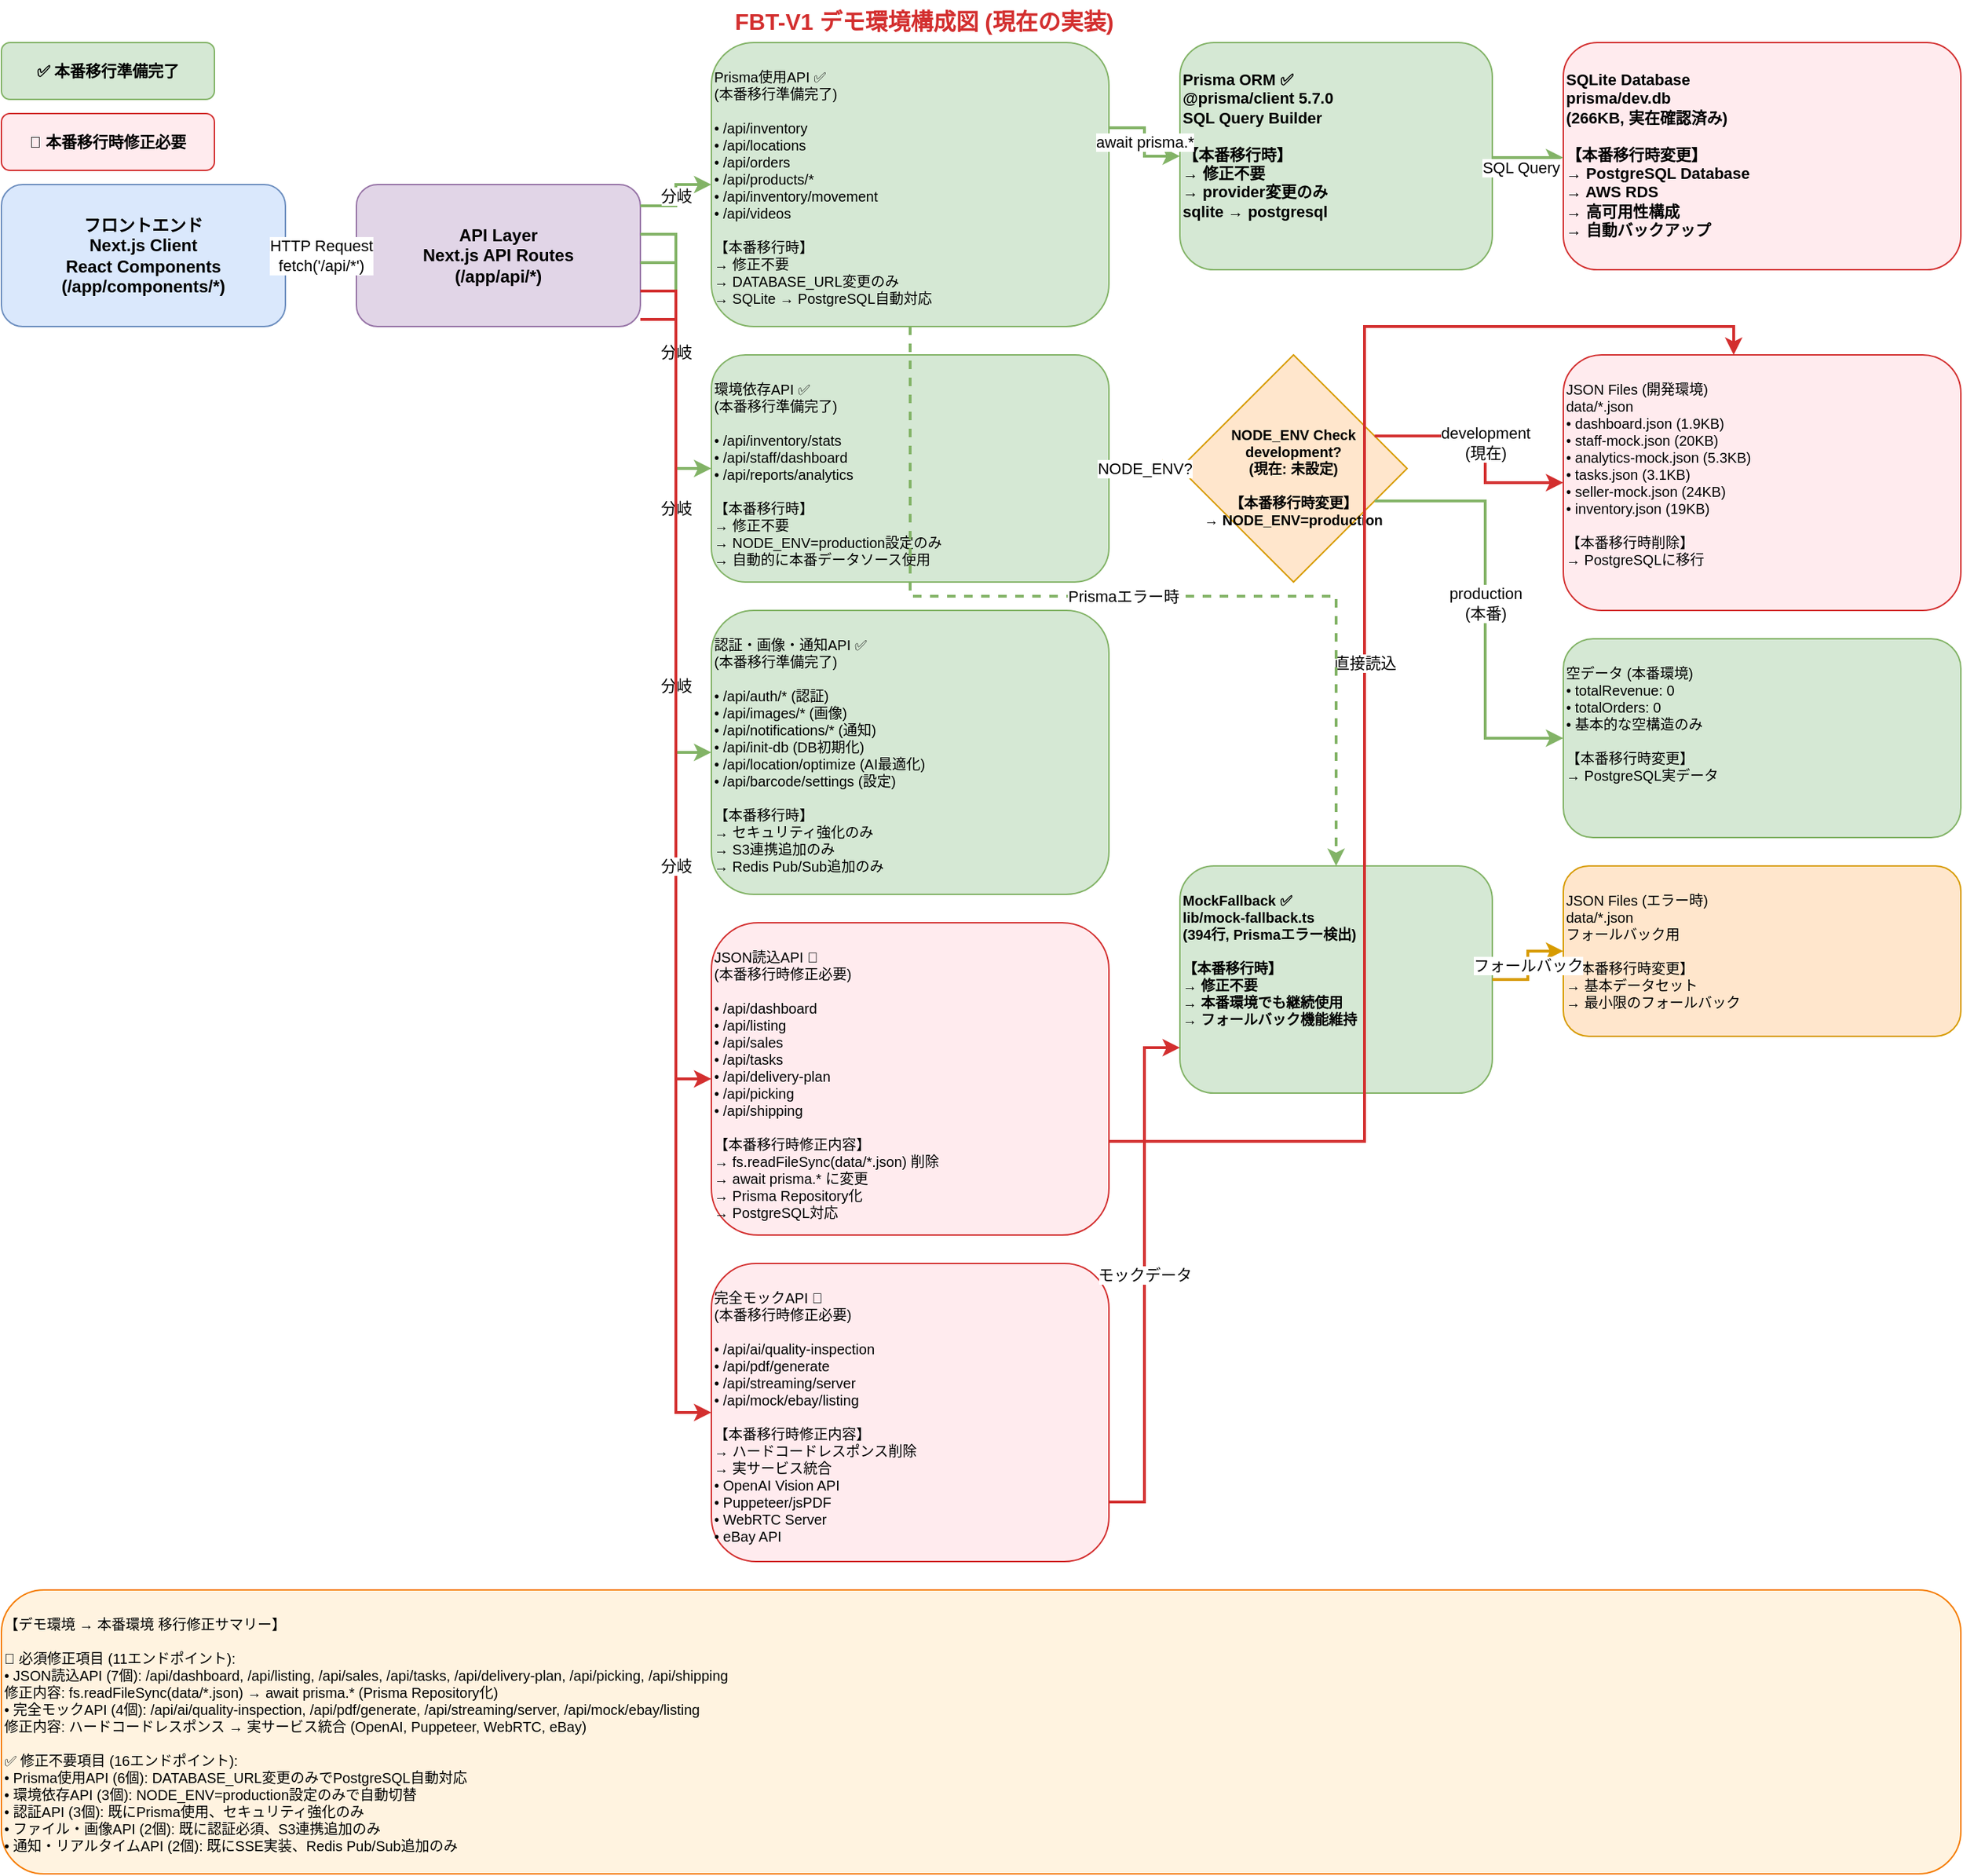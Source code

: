 <mxfile>
    <diagram name="デモ環境構成図" id="demo-architecture">
        <mxGraphModel dx="1166" dy="876" grid="1" gridSize="10" guides="1" tooltips="1" connect="1" arrows="1" fold="1" page="1" pageScale="1" pageWidth="1600" pageHeight="1200" math="0" shadow="0">
            <root>
                <mxCell id="0"/>
                <mxCell id="1" parent="0"/>
                <mxCell id="frontend" value="フロントエンド&#10;Next.js Client&#10;React Components&#10;(/app/components/*)" style="rounded=1;whiteSpace=wrap;html=1;fillColor=#dae8fc;strokeColor=#6c8ebf;fontSize=12;fontStyle=1;" parent="1" vertex="1">
                    <mxGeometry x="50" y="150" width="200" height="100" as="geometry"/>
                </mxCell>
                <mxCell id="api-layer" value="API Layer&#10;Next.js API Routes&#10;(/app/api/*)" style="rounded=1;whiteSpace=wrap;html=1;fillColor=#e1d5e7;strokeColor=#9673a6;fontSize=12;fontStyle=1;" parent="1" vertex="1">
                    <mxGeometry x="300" y="150" width="200" height="100" as="geometry"/>
                </mxCell>
                <mxCell id="prisma-apis" value="&lt;br&gt;Prisma使用API ✅&lt;br&gt;(本番移行準備完了)&lt;br&gt;&lt;br&gt;• /api/inventory&lt;br&gt;• /api/locations&lt;br&gt;• /api/orders&lt;br&gt;• /api/products/*&lt;br&gt;• /api/inventory/movement&lt;br&gt;• /api/videos&lt;br&gt;&lt;br&gt;【本番移行時】&lt;br&gt;→ 修正不要&lt;br&gt;→ DATABASE_URL変更のみ&lt;br&gt;→ SQLite → PostgreSQL自動対応" style="rounded=1;whiteSpace=wrap;html=1;fillColor=#d5e8d4;strokeColor=#82b366;fontSize=10;align=left;verticalAlign=top;" parent="1" vertex="1">
                    <mxGeometry x="550" y="50" width="280" height="200" as="geometry"/>
                </mxCell>
                <mxCell id="env-apis" value="&lt;br&gt;環境依存API ✅&lt;br&gt;(本番移行準備完了)&lt;br&gt;&lt;br&gt;• /api/inventory/stats&lt;br&gt;• /api/staff/dashboard&lt;br&gt;• /api/reports/analytics&lt;br&gt;&lt;br&gt;【本番移行時】&lt;br&gt;→ 修正不要&lt;br&gt;→ NODE_ENV=production設定のみ&lt;br&gt;→ 自動的に本番データソース使用" style="rounded=1;whiteSpace=wrap;html=1;fillColor=#d5e8d4;strokeColor=#82b366;fontSize=10;align=left;verticalAlign=top;" parent="1" vertex="1">
                    <mxGeometry x="550" y="270" width="280" height="160" as="geometry"/>
                </mxCell>
                <mxCell id="auth-apis" value="&lt;br&gt;認証・画像・通知API ✅&lt;br&gt;(本番移行準備完了)&lt;br&gt;&lt;br&gt;• /api/auth/* (認証)&lt;br&gt;• /api/images/* (画像)&lt;br&gt;• /api/notifications/* (通知)&lt;br&gt;• /api/init-db (DB初期化)&lt;br&gt;• /api/location/optimize (AI最適化)&lt;br&gt;• /api/barcode/settings (設定)&lt;br&gt;&lt;br&gt;【本番移行時】&lt;br&gt;→ セキュリティ強化のみ&lt;br&gt;→ S3連携追加のみ&lt;br&gt;→ Redis Pub/Sub追加のみ" style="rounded=1;whiteSpace=wrap;html=1;fillColor=#d5e8d4;strokeColor=#82b366;fontSize=10;align=left;verticalAlign=top;" parent="1" vertex="1">
                    <mxGeometry x="550" y="450" width="280" height="200" as="geometry"/>
                </mxCell>
                <mxCell id="json-apis" value="&lt;br&gt;JSON読込API 🔧&lt;br&gt;(本番移行時修正必要)&lt;br&gt;&lt;br&gt;• /api/dashboard&lt;br&gt;• /api/listing&lt;br&gt;• /api/sales&lt;br&gt;• /api/tasks&lt;br&gt;• /api/delivery-plan&lt;br&gt;• /api/picking&lt;br&gt;• /api/shipping&lt;br&gt;&lt;br&gt;【本番移行時修正内容】&lt;br&gt;→ fs.readFileSync(data/*.json) 削除&lt;br&gt;→ await prisma.* に変更&lt;br&gt;→ Prisma Repository化&lt;br&gt;→ PostgreSQL対応" style="rounded=1;whiteSpace=wrap;html=1;fillColor=#ffebee;strokeColor=#d32f2f;fontSize=10;align=left;verticalAlign=top;" parent="1" vertex="1">
                    <mxGeometry x="550" y="670" width="280" height="220" as="geometry"/>
                </mxCell>
                <mxCell id="mock-apis" value="&lt;br&gt;完全モックAPI 🔧&lt;br&gt;(本番移行時修正必要)&lt;br&gt;&lt;br&gt;• /api/ai/quality-inspection&lt;br&gt;• /api/pdf/generate&lt;br&gt;• /api/streaming/server&lt;br&gt;• /api/mock/ebay/listing&lt;br&gt;&lt;br&gt;【本番移行時修正内容】&lt;br&gt;→ ハードコードレスポンス削除&lt;br&gt;→ 実サービス統合&lt;br&gt;  • OpenAI Vision API&lt;br&gt;  • Puppeteer/jsPDF&lt;br&gt;  • WebRTC Server&lt;br&gt;  • eBay API" style="rounded=1;whiteSpace=wrap;html=1;fillColor=#ffebee;strokeColor=#d32f2f;fontSize=10;align=left;verticalAlign=top;" parent="1" vertex="1">
                    <mxGeometry x="550" y="910" width="280" height="210" as="geometry"/>
                </mxCell>
                <mxCell id="prisma" value="&lt;br&gt;Prisma ORM ✅&lt;br&gt;@prisma/client 5.7.0&lt;br&gt;SQL Query Builder&lt;br&gt;&lt;br&gt;【本番移行時】&lt;br&gt;→ 修正不要&lt;br&gt;→ provider変更のみ&lt;br&gt;  sqlite → postgresql" style="rounded=1;whiteSpace=wrap;html=1;fillColor=#d5e8d4;strokeColor=#82b366;fontSize=11;fontStyle=1;align=left;verticalAlign=top;" parent="1" vertex="1">
                    <mxGeometry x="880" y="50" width="220" height="160" as="geometry"/>
                </mxCell>
                <mxCell id="database" value="&lt;br&gt;SQLite Database&lt;br&gt;prisma/dev.db&lt;br&gt;(266KB, 実在確認済み)&lt;br&gt;&lt;br&gt;【本番移行時変更】&lt;br&gt;→ PostgreSQL Database&lt;br&gt;→ AWS RDS&lt;br&gt;→ 高可用性構成&lt;br&gt;→ 自動バックアップ" style="rounded=1;whiteSpace=wrap;html=1;fillColor=#ffebee;strokeColor=#d32f2f;fontSize=11;fontStyle=1;align=left;verticalAlign=top;" parent="1" vertex="1">
                    <mxGeometry x="1150" y="50" width="280" height="160" as="geometry"/>
                </mxCell>
                <mxCell id="env-check" value="&lt;br&gt;NODE_ENV Check&lt;br&gt;development?&lt;br&gt;(現在: 未設定)&lt;br&gt;&lt;br&gt;【本番移行時変更】&lt;br&gt;→ NODE_ENV=production" style="rhombus;whiteSpace=wrap;html=1;fillColor=#ffe6cc;strokeColor=#d79b00;fontSize=10;fontStyle=1;align=center;" parent="1" vertex="1">
                    <mxGeometry x="880" y="270" width="160" height="160" as="geometry"/>
                </mxCell>
                <mxCell id="json-files" value="&lt;br&gt;JSON Files (開発環境)&lt;br&gt;data/*.json&lt;br&gt;• dashboard.json (1.9KB)&lt;br&gt;• staff-mock.json (20KB)&lt;br&gt;• analytics-mock.json (5.3KB)&lt;br&gt;• tasks.json (3.1KB)&lt;br&gt;• seller-mock.json (24KB)&lt;br&gt;• inventory.json (19KB)&lt;br&gt;&lt;br&gt;【本番移行時削除】&lt;br&gt;→ PostgreSQLに移行" style="rounded=1;whiteSpace=wrap;html=1;fillColor=#ffebee;strokeColor=#d32f2f;fontSize=10;align=left;verticalAlign=top;" parent="1" vertex="1">
                    <mxGeometry x="1150" y="270" width="280" height="180" as="geometry"/>
                </mxCell>
                <mxCell id="empty-data" value="&lt;br&gt;空データ (本番環境)&lt;br&gt;• totalRevenue: 0&lt;br&gt;• totalOrders: 0&lt;br&gt;• 基本的な空構造のみ&lt;br&gt;&lt;br&gt;【本番移行時変更】&lt;br&gt;→ PostgreSQL実データ" style="rounded=1;whiteSpace=wrap;html=1;fillColor=#d5e8d4;strokeColor=#82b366;fontSize=10;align=left;verticalAlign=top;" parent="1" vertex="1">
                    <mxGeometry x="1150" y="470" width="280" height="140" as="geometry"/>
                </mxCell>
                <mxCell id="mock-fallback" value="&lt;br&gt;MockFallback ✅&lt;br&gt;lib/mock-fallback.ts&lt;br&gt;(394行, Prismaエラー検出)&lt;br&gt;&lt;br&gt;【本番移行時】&lt;br&gt;→ 修正不要&lt;br&gt;→ 本番環境でも継続使用&lt;br&gt;→ フォールバック機能維持" style="rounded=1;whiteSpace=wrap;html=1;fillColor=#d5e8d4;strokeColor=#82b366;fontSize=10;fontStyle=1;align=left;verticalAlign=top;" parent="1" vertex="1">
                    <mxGeometry x="880" y="630" width="220" height="160" as="geometry"/>
                </mxCell>
                <mxCell id="json-fallback" value="&lt;br&gt;JSON Files (エラー時)&lt;br&gt;data/*.json&lt;br&gt;フォールバック用&lt;br&gt;&lt;br&gt;【本番移行時変更】&lt;br&gt;→ 基本データセット&lt;br&gt;→ 最小限のフォールバック" style="rounded=1;whiteSpace=wrap;html=1;fillColor=#ffe6cc;strokeColor=#d79b00;fontSize=10;align=left;verticalAlign=top;" parent="1" vertex="1">
                    <mxGeometry x="1150" y="630" width="280" height="120" as="geometry"/>
                </mxCell>
                <mxCell id="arrow1" value="HTTP Request&#10;fetch('/api/*')" style="edgeStyle=orthogonalEdgeStyle;rounded=0;orthogonalLoop=1;jettySize=auto;html=1;exitX=1;exitY=0.5;exitDx=0;exitDy=0;entryX=0;entryY=0.5;entryDx=0;entryDy=0;strokeWidth=2;strokeColor=#6c8ebf;" parent="1" source="frontend" target="api-layer" edge="1">
                    <mxGeometry relative="1" as="geometry"/>
                </mxCell>
                <mxCell id="arrow2" value="分岐" style="edgeStyle=orthogonalEdgeStyle;rounded=0;orthogonalLoop=1;jettySize=auto;html=1;exitX=1;exitY=0.15;exitDx=0;exitDy=0;entryX=0;entryY=0.5;entryDx=0;entryDy=0;strokeWidth=2;strokeColor=#82b366;" parent="1" source="api-layer" target="prisma-apis" edge="1">
                    <mxGeometry relative="1" as="geometry"/>
                </mxCell>
                <mxCell id="arrow3" value="分岐" style="edgeStyle=orthogonalEdgeStyle;rounded=0;orthogonalLoop=1;jettySize=auto;html=1;exitX=1;exitY=0.35;exitDx=0;exitDy=0;entryX=0;entryY=0.5;entryDx=0;entryDy=0;strokeWidth=2;strokeColor=#82b366;" parent="1" source="api-layer" target="env-apis" edge="1">
                    <mxGeometry relative="1" as="geometry"/>
                </mxCell>
                <mxCell id="arrow3b" value="分岐" style="edgeStyle=orthogonalEdgeStyle;rounded=0;orthogonalLoop=1;jettySize=auto;html=1;exitX=1;exitY=0.55;exitDx=0;exitDy=0;entryX=0;entryY=0.5;entryDx=0;entryDy=0;strokeWidth=2;strokeColor=#82b366;" parent="1" source="api-layer" target="auth-apis" edge="1">
                    <mxGeometry relative="1" as="geometry"/>
                </mxCell>
                <mxCell id="arrow4" value="分岐" style="edgeStyle=orthogonalEdgeStyle;rounded=0;orthogonalLoop=1;jettySize=auto;html=1;exitX=1;exitY=0.75;exitDx=0;exitDy=0;entryX=0;entryY=0.5;entryDx=0;entryDy=0;strokeWidth=2;strokeColor=#d32f2f;" parent="1" source="api-layer" target="json-apis" edge="1">
                    <mxGeometry relative="1" as="geometry"/>
                </mxCell>
                <mxCell id="arrow5" value="分岐" style="edgeStyle=orthogonalEdgeStyle;rounded=0;orthogonalLoop=1;jettySize=auto;html=1;exitX=1;exitY=0.95;exitDx=0;exitDy=0;entryX=0;entryY=0.5;entryDx=0;entryDy=0;strokeWidth=2;strokeColor=#d32f2f;" parent="1" source="api-layer" target="mock-apis" edge="1">
                    <mxGeometry relative="1" as="geometry"/>
                </mxCell>
                <mxCell id="arrow6" value="await prisma.*" style="edgeStyle=orthogonalEdgeStyle;rounded=0;orthogonalLoop=1;jettySize=auto;html=1;exitX=1;exitY=0.3;exitDx=0;exitDy=0;entryX=0;entryY=0.5;entryDx=0;entryDy=0;strokeWidth=2;strokeColor=#82b366;" parent="1" source="prisma-apis" target="prisma" edge="1">
                    <mxGeometry relative="1" as="geometry"/>
                </mxCell>
                <mxCell id="arrow7" value="SQL Query" style="edgeStyle=orthogonalEdgeStyle;rounded=0;orthogonalLoop=1;jettySize=auto;html=1;exitX=1;exitY=0.5;exitDx=0;exitDy=0;entryX=0;entryY=0.5;entryDx=0;entryDy=0;strokeWidth=2;strokeColor=#82b366;" parent="1" edge="1">
                    <mxGeometry x="-0.2" y="-7" relative="1" as="geometry">
                        <mxPoint x="1100" y="131" as="sourcePoint"/>
                        <mxPoint x="1150" y="131" as="targetPoint"/>
                        <mxPoint as="offset"/>
                    </mxGeometry>
                </mxCell>
                <mxCell id="arrow8" value="NODE_ENV?" style="edgeStyle=orthogonalEdgeStyle;rounded=0;orthogonalLoop=1;jettySize=auto;html=1;exitX=1;exitY=0.5;exitDx=0;exitDy=0;entryX=0;entryY=0.5;entryDx=0;entryDy=0;strokeWidth=2;strokeColor=#d79b00;" parent="1" source="env-apis" target="env-check" edge="1">
                    <mxGeometry relative="1" as="geometry"/>
                </mxCell>
                <mxCell id="arrow9" value="development&#10;(現在)" style="edgeStyle=orthogonalEdgeStyle;rounded=0;orthogonalLoop=1;jettySize=auto;html=1;exitX=1;exitY=0.3;exitDx=0;exitDy=0;entryX=0;entryY=0.5;entryDx=0;entryDy=0;strokeWidth=2;strokeColor=#d32f2f;" parent="1" source="env-check" target="json-files" edge="1">
                    <mxGeometry relative="1" as="geometry"/>
                </mxCell>
                <mxCell id="arrow10" value="production&#10;(本番)" style="edgeStyle=orthogonalEdgeStyle;rounded=0;orthogonalLoop=1;jettySize=auto;html=1;exitX=1;exitY=0.7;exitDx=0;exitDy=0;entryX=0;entryY=0.5;entryDx=0;entryDy=0;strokeWidth=2;strokeColor=#82b366;" parent="1" source="env-check" target="empty-data" edge="1">
                    <mxGeometry relative="1" as="geometry"/>
                </mxCell>
                <mxCell id="arrow11" value="直接読込" style="edgeStyle=orthogonalEdgeStyle;rounded=0;orthogonalLoop=1;jettySize=auto;html=1;exitX=1;exitY=0.7;exitDx=0;exitDy=0;strokeWidth=2;strokeColor=#d32f2f;" parent="1" source="json-apis" target="json-files" edge="1">
                    <mxGeometry relative="1" as="geometry">
                        <Array as="points">
                            <mxPoint x="1010" y="824"/>
                            <mxPoint x="1010" y="250"/>
                            <mxPoint x="1270" y="250"/>
                        </Array>
                    </mxGeometry>
                </mxCell>
                <mxCell id="arrow12" value="Prismaエラー時" style="edgeStyle=orthogonalEdgeStyle;rounded=0;orthogonalLoop=1;jettySize=auto;html=1;exitX=0.5;exitY=1;exitDx=0;exitDy=0;entryX=0.5;entryY=0;entryDx=0;entryDy=0;strokeWidth=2;strokeColor=#82b366;dashed=1;" parent="1" source="prisma-apis" target="mock-fallback" edge="1">
                    <mxGeometry relative="1" as="geometry"/>
                </mxCell>
                <mxCell id="arrow13" value="フォールバック" style="edgeStyle=orthogonalEdgeStyle;rounded=0;orthogonalLoop=1;jettySize=auto;html=1;exitX=1;exitY=0.5;exitDx=0;exitDy=0;entryX=0;entryY=0.5;entryDx=0;entryDy=0;strokeWidth=2;strokeColor=#d79b00;" parent="1" source="mock-fallback" target="json-fallback" edge="1">
                    <mxGeometry relative="1" as="geometry"/>
                </mxCell>
                <mxCell id="arrow14" value="モックデータ" style="edgeStyle=orthogonalEdgeStyle;rounded=0;orthogonalLoop=1;jettySize=auto;html=1;exitX=1;exitY=0.8;exitDx=0;exitDy=0;entryX=0;entryY=0.8;entryDx=0;entryDy=0;strokeWidth=2;strokeColor=#d32f2f;" parent="1" source="mock-apis" target="mock-fallback" edge="1">
                    <mxGeometry relative="1" as="geometry"/>
                </mxCell>
                <mxCell id="title" value="FBT-V1 デモ環境構成図 (現在の実装)" style="text;html=1;strokeColor=none;fillColor=none;align=center;verticalAlign=middle;whiteSpace=wrap;rounded=0;fontSize=16;fontStyle=1;fontColor=#d32f2f;" parent="1" vertex="1">
                    <mxGeometry x="400" y="20" width="600" height="30" as="geometry"/>
                </mxCell>
                <mxCell id="legend-ready" value="✅ 本番移行準備完了" style="rounded=1;whiteSpace=wrap;html=1;fillColor=#d5e8d4;strokeColor=#82b366;fontSize=11;fontStyle=1;" parent="1" vertex="1">
                    <mxGeometry x="50" y="50" width="150" height="40" as="geometry"/>
                </mxCell>
                <mxCell id="legend-modify" value="🔧 本番移行時修正必要" style="rounded=1;whiteSpace=wrap;html=1;fillColor=#ffebee;strokeColor=#d32f2f;fontSize=11;fontStyle=1;" parent="1" vertex="1">
                    <mxGeometry x="50" y="100" width="150" height="40" as="geometry"/>
                </mxCell>
                <mxCell id="migration-summary" value="&lt;br&gt;【デモ環境 → 本番環境 移行修正サマリー】&lt;br&gt;&lt;br&gt;🔧 必須修正項目 (11エンドポイント):&lt;br&gt;• JSON読込API (7個): /api/dashboard, /api/listing, /api/sales, /api/tasks, /api/delivery-plan, /api/picking, /api/shipping&lt;br&gt;  修正内容: fs.readFileSync(data/*.json) → await prisma.* (Prisma Repository化)&lt;br&gt;• 完全モックAPI (4個): /api/ai/quality-inspection, /api/pdf/generate, /api/streaming/server, /api/mock/ebay/listing&lt;br&gt;  修正内容: ハードコードレスポンス → 実サービス統合 (OpenAI, Puppeteer, WebRTC, eBay)&lt;br&gt;&lt;br&gt;✅ 修正不要項目 (16エンドポイント):&lt;br&gt;• Prisma使用API (6個): DATABASE_URL変更のみでPostgreSQL自動対応&lt;br&gt;• 環境依存API (3個): NODE_ENV=production設定のみで自動切替&lt;br&gt;• 認証API (3個): 既にPrisma使用、セキュリティ強化のみ&lt;br&gt;• ファイル・画像API (2個): 既に認証必須、S3連携追加のみ&lt;br&gt;• 通知・リアルタイムAPI (2個): 既にSSE実装、Redis Pub/Sub追加のみ" style="rounded=1;whiteSpace=wrap;html=1;fillColor=#fff3e0;strokeColor=#f57c00;fontSize=10;align=left;verticalAlign=top;" parent="1" vertex="1">
                    <mxGeometry x="50" y="1140" width="1380" height="200" as="geometry"/>
                </mxCell>
            </root>
        </mxGraphModel>
    </diagram>
    <diagram name="本番環境構成図" id="production-architecture">
        <mxGraphModel dx="1166" dy="876" grid="1" gridSize="10" guides="1" tooltips="1" connect="1" arrows="1" fold="1" page="1" pageScale="1" pageWidth="1600" pageHeight="1200" math="0" shadow="0">
            <root>
                <mxCell id="0"/>
                <mxCell id="1" parent="0"/>
                <mxCell id="cdn" value="CDN / Load Balancer&#10;Cloudflare / AWS CloudFront&#10;• SSL/TLS終端&#10;• 静的ファイル配信&#10;• DDoS保護" style="rounded=1;whiteSpace=wrap;html=1;fillColor=#d5e8d4;strokeColor=#82b366;fontSize=11;fontStyle=1;" parent="1" vertex="1">
                    <mxGeometry x="50" y="80" width="220" height="120" as="geometry"/>
                </mxCell>
                <mxCell id="nextjs-prod" value="Next.js Application&#10;Vercel / AWS ECS&#10;• SSR/SSG最適化&#10;• 自動スケーリング" style="rounded=1;whiteSpace=wrap;html=1;fillColor=#dae8fc;strokeColor=#6c8ebf;fontSize=11;fontStyle=1;" parent="1" vertex="1">
                    <mxGeometry x="50" y="220" width="220" height="120" as="geometry"/>
                </mxCell>
                <mxCell id="api-gateway" value="API Gateway&#10;AWS API Gateway&#10;• レート制限&#10;• 認証・認可&#10;• ログ・監視" style="rounded=1;whiteSpace=wrap;html=1;fillColor=#e1d5e7;strokeColor=#9673a6;fontSize=11;fontStyle=1;" parent="1" vertex="1">
                    <mxGeometry x="320" y="220" width="220" height="120" as="geometry"/>
                </mxCell>
                <mxCell id="unified-prisma" value="&lt;br&gt;&lt;br&gt;統合Prisma API ✅&lt;br&gt;(全機能Prisma化完了)&lt;br&gt;&lt;br&gt;• /api/inventory (CRUD)&lt;br&gt;• /api/dashboard (集計) 🔧→✅&lt;br&gt;• /api/analytics (分析) 🔧→✅&lt;br&gt;• /api/tasks (管理) 🔧→✅&lt;br&gt;• /api/sales (売上) 🔧→✅&lt;br&gt;• /api/shipping (出荷) 🔧→✅&lt;br&gt;• /api/picking (ピッキング) 🔧→✅&lt;br&gt;• /api/listing (出品) 🔧→✅&lt;br&gt;• /api/auth/* (認証) ✅&lt;br&gt;• /api/images/* (画像) ✅&lt;br&gt;&lt;br&gt;【デモ環境からの変更】&lt;br&gt;→ JSON読込API → Prisma化&lt;br&gt;→ 完全モックAPI → 実サービス統合" style="rounded=1;whiteSpace=wrap;html=1;fillColor=#fff2cc;strokeColor=#d6b656;fontSize=10;align=left;verticalAlign=top;" parent="1" vertex="1">
                    <mxGeometry x="590" y="80" width="320" height="250" as="geometry"/>
                </mxCell>
                <mxCell id="external-apis" value="&lt;br&gt;&lt;br&gt;外部サービス統合API ✅&lt;br&gt;(実サービス統合完了)&lt;br&gt;&lt;br&gt;• AI品質判定 (OpenAI Vision) 🔧→✅&lt;br&gt;• PDF生成 (Puppeteer/jsPDF) 🔧→✅&lt;br&gt;• eBay API統合 🔧→✅&lt;br&gt;• 動画ストリーミング (WebRTC) 🔧→✅&lt;br&gt;• 通知サービス (SendGrid) ✅&lt;br&gt;• 決済処理 (Stripe)&lt;br&gt;&lt;br&gt;【デモ環境からの変更】&lt;br&gt;→ /api/ai/quality-inspection → OpenAI統合&lt;br&gt;→ /api/pdf/generate → Puppeteer統合&lt;br&gt;→ /api/mock/ebay/listing → eBay API統合&lt;br&gt;→ /api/streaming/server → WebRTC統合" style="rounded=1;whiteSpace=wrap;html=1;fillColor=#f8cecc;strokeColor=#b85450;fontSize=10;align=left;verticalAlign=top;" parent="1" vertex="1">
                    <mxGeometry x="590" y="450" width="320" height="230" as="geometry"/>
                </mxCell>
                <mxCell id="prisma-pool" value="Prisma Client&#10;Connection Pool&#10;• 接続プール管理&#10;• クエリ最適化" style="rounded=1;whiteSpace=wrap;html=1;fillColor=#fff2cc;strokeColor=#d6b656;fontSize=11;fontStyle=1;" parent="1" vertex="1">
                    <mxGeometry x="960" y="80" width="200" height="120" as="geometry"/>
                </mxCell>
                <mxCell id="postgresql" value="&lt;br&gt;&lt;br&gt;PostgreSQL Database ✅&lt;br&gt;AWS RDS&lt;br&gt;&lt;br&gt;• 高可用性構成&lt;br&gt;• 自動バックアップ&lt;br&gt;• 読み取りレプリカ&lt;br&gt;&lt;br&gt;【デモ環境からの変更】&lt;br&gt;→ SQLite → PostgreSQL&lt;br&gt;→ 単一DB → 冗長構成&lt;br&gt;→ 266KB → スケーラブル" style="rounded=1;whiteSpace=wrap;html=1;fillColor=#d5e8d4;strokeColor=#82b366;fontSize=10;fontStyle=1;align=left;verticalAlign=top;" parent="1" vertex="1">
                    <mxGeometry x="1210" y="80" width="280" height="180" as="geometry"/>
                </mxCell>
                <mxCell id="redis" value="&lt;br&gt;Redis Cache ✅&lt;br&gt;AWS ElastiCache&lt;br&gt;&lt;br&gt;• セッション管理&lt;br&gt;• クエリキャッシュ&lt;br&gt;• リアルタイム通知&lt;br&gt;• レート制限&lt;br&gt;&lt;br&gt;【デモ環境からの変更】&lt;br&gt;→ メモリ内キャッシュ → Redis&lt;br&gt;→ 単一プロセス → 分散キャッシュ" style="rounded=1;whiteSpace=wrap;html=1;fillColor=#ffe6cc;strokeColor=#d79b00;fontSize=10;fontStyle=1;align=left;verticalAlign=top;" parent="1" vertex="1">
                    <mxGeometry x="1210" y="280" width="280" height="160" as="geometry"/>
                </mxCell>
                <mxCell id="storage" value="&lt;br&gt;Object Storage ✅&lt;br&gt;AWS S3&lt;br&gt;&lt;br&gt;• 商品画像&lt;br&gt;• 動画ファイル&lt;br&gt;• PDF文書&lt;br&gt;• CDN統合&lt;br&gt;&lt;br&gt;【デモ環境からの変更】&lt;br&gt;→ ローカルファイル → S3&lt;br&gt;→ 10MB制限 → 無制限&lt;br&gt;→ 単一サーバー → CDN配信" style="rounded=1;whiteSpace=wrap;html=1;fillColor=#e1d5e7;strokeColor=#9673a6;fontSize=10;fontStyle=1;align=left;verticalAlign=top;" parent="1" vertex="1">
                    <mxGeometry x="1210" y="460" width="280" height="180" as="geometry"/>
                </mxCell>
                <mxCell id="openai" value="OpenAI Vision API ✅&#10;AI品質判定サービス&#10;&#10;【デモ環境からの変更】&#10;→ ハードコードレスポンス&#10;→ 実際のAI判定" style="rounded=1;whiteSpace=wrap;html=1;fillColor=#f8cecc;strokeColor=#b85450;fontSize=10;align=left;" parent="1" vertex="1">
                    <mxGeometry x="960" y="460" width="200" height="100" as="geometry"/>
                </mxCell>
                <mxCell id="ebay-api" value="eBay API ✅&#10;出品・在庫管理&#10;&#10;【デモ環境からの変更】&#10;→ モックレスポンス&#10;→ 実際のeBay連携" style="rounded=1;whiteSpace=wrap;html=1;fillColor=#f8cecc;strokeColor=#b85450;fontSize=10;align=left;" parent="1" vertex="1">
                    <mxGeometry x="960" y="580" width="200" height="100" as="geometry"/>
                </mxCell>
                <mxCell id="webrtc" value="WebRTC Server ✅&#10;動画ストリーミング&#10;&#10;【デモ環境からの変更】&#10;→ ダミーストリーム&#10;→ 実際の動画配信" style="rounded=1;whiteSpace=wrap;html=1;fillColor=#f8cecc;strokeColor=#b85450;fontSize=10;align=left;" parent="1" vertex="1">
                    <mxGeometry x="960" y="700" width="200" height="100" as="geometry"/>
                </mxCell>
                <mxCell id="monitoring" value="監視・ログシステム ✅&#10;&#10;• Datadog / New Relic&#10;• Sentry (エラー追跡)&#10;• CloudWatch Logs&#10;• Prometheus + Grafana&#10;&#10;【デモ環境からの変更】&#10;→ console.log → 構造化ログ&#10;→ ローカルデバッグ → 本格監視" style="rounded=1;whiteSpace=wrap;html=1;fillColor=#e6f3ff;strokeColor=#0066cc;fontSize=10;fontStyle=1;align=left;verticalAlign=top;" parent="1" vertex="1">
                    <mxGeometry x="50" y="360" width="220" height="180" as="geometry"/>
                </mxCell>
                <mxCell id="prod-arrow1" value="HTTPS" style="edgeStyle=orthogonalEdgeStyle;rounded=0;orthogonalLoop=1;jettySize=auto;html=1;exitX=0.5;exitY=1;exitDx=0;exitDy=0;entryX=0.5;entryY=0;entryDx=0;entryDy=0;strokeWidth=2;strokeColor=#82b366;" parent="1" source="cdn" target="nextjs-prod" edge="1">
                    <mxGeometry relative="1" as="geometry"/>
                </mxCell>
                <mxCell id="prod-arrow2" value="API Request" style="edgeStyle=orthogonalEdgeStyle;rounded=0;orthogonalLoop=1;jettySize=auto;html=1;exitX=1;exitY=0.5;exitDx=0;exitDy=0;entryX=0;entryY=0.5;entryDx=0;entryDy=0;strokeWidth=2;strokeColor=#9673a6;" parent="1" source="nextjs-prod" target="api-gateway" edge="1">
                    <mxGeometry relative="1" as="geometry"/>
                </mxCell>
                <mxCell id="prod-arrow3" value="Authenticated" style="edgeStyle=orthogonalEdgeStyle;rounded=0;orthogonalLoop=1;jettySize=auto;html=1;exitX=1;exitY=0.3;exitDx=0;exitDy=0;entryX=0;entryY=0.3;entryDx=0;entryDy=0;strokeWidth=2;strokeColor=#d6b656;" parent="1" source="api-gateway" target="unified-prisma" edge="1">
                    <mxGeometry relative="1" as="geometry"/>
                </mxCell>
                <mxCell id="prod-arrow4" value="External Calls" style="edgeStyle=orthogonalEdgeStyle;rounded=0;orthogonalLoop=1;jettySize=auto;html=1;exitX=1;exitY=0.7;exitDx=0;exitDy=0;entryX=0;entryY=0.5;entryDx=0;entryDy=0;strokeWidth=2;strokeColor=#b85450;" parent="1" source="api-gateway" target="external-apis" edge="1">
                    <mxGeometry relative="1" as="geometry"/>
                </mxCell>
                <mxCell id="prod-arrow5" value="Connection Pool" style="edgeStyle=orthogonalEdgeStyle;rounded=0;orthogonalLoop=1;jettySize=auto;html=1;exitX=1;exitY=0.2;exitDx=0;exitDy=0;entryX=0;entryY=0.5;entryDx=0;entryDy=0;strokeWidth=2;strokeColor=#d6b656;" parent="1" source="unified-prisma" target="prisma-pool" edge="1">
                    <mxGeometry relative="1" as="geometry"/>
                </mxCell>
                <mxCell id="prod-arrow6" value="SQL Queries" style="edgeStyle=orthogonalEdgeStyle;rounded=0;orthogonalLoop=1;jettySize=auto;html=1;exitX=1;exitY=0.3;exitDx=0;exitDy=0;entryX=0;entryY=0.5;entryDx=0;entryDy=0;strokeWidth=2;strokeColor=#82b366;" parent="1" source="prisma-pool" target="postgresql" edge="1">
                    <mxGeometry relative="1" as="geometry"/>
                </mxCell>
                <mxCell id="prod-arrow7" value="Cache" style="edgeStyle=orthogonalEdgeStyle;rounded=0;orthogonalLoop=1;jettySize=auto;html=1;exitX=1;exitY=0.7;exitDx=0;exitDy=0;entryX=0;entryY=0.5;entryDx=0;entryDy=0;strokeWidth=2;strokeColor=#d79b00;" parent="1" source="prisma-pool" target="redis" edge="1">
                    <mxGeometry relative="1" as="geometry"/>
                </mxCell>
                <mxCell id="prod-arrow8" value="File Storage" style="edgeStyle=orthogonalEdgeStyle;rounded=0;orthogonalLoop=1;jettySize=auto;html=1;exitX=1;exitY=0.8;exitDx=0;exitDy=0;entryX=0;entryY=0.5;entryDx=0;entryDy=0;strokeWidth=2;strokeColor=#9673a6;" parent="1" source="external-apis" target="storage" edge="1">
                    <mxGeometry relative="1" as="geometry"/>
                </mxCell>
                <mxCell id="prod-arrow9" value="AI API" style="edgeStyle=orthogonalEdgeStyle;rounded=0;orthogonalLoop=1;jettySize=auto;html=1;exitX=1;exitY=0.2;exitDx=0;exitDy=0;entryX=0;entryY=0.5;entryDx=0;entryDy=0;strokeWidth=2;strokeColor=#b85450;" parent="1" source="external-apis" target="openai" edge="1">
                    <mxGeometry relative="1" as="geometry"/>
                </mxCell>
                <mxCell id="prod-arrow10" value="Listing API" style="edgeStyle=orthogonalEdgeStyle;rounded=0;orthogonalLoop=1;jettySize=auto;html=1;exitX=1;exitY=0.4;exitDx=0;exitDy=0;entryX=0;entryY=0.5;entryDx=0;entryDy=0;strokeWidth=2;strokeColor=#b85450;" parent="1" source="external-apis" target="ebay-api" edge="1">
                    <mxGeometry relative="1" as="geometry"/>
                </mxCell>
                <mxCell id="prod-arrow11" value="Streaming" style="edgeStyle=orthogonalEdgeStyle;rounded=0;orthogonalLoop=1;jettySize=auto;html=1;exitX=1;exitY=0.6;exitDx=0;exitDy=0;entryX=0;entryY=0.5;entryDx=0;entryDy=0;strokeWidth=2;strokeColor=#b85450;" parent="1" source="external-apis" target="webrtc" edge="1">
                    <mxGeometry relative="1" as="geometry"/>
                </mxCell>
                <mxCell id="prod-title" value="FBT-V1 本番環境構成図 (デモ環境からの移行修正完了後)" style="text;html=1;strokeColor=none;fillColor=none;align=center;verticalAlign=middle;whiteSpace=wrap;rounded=0;fontSize=16;fontStyle=1;fontColor=#d32f2f;" parent="1" vertex="1">
                    <mxGeometry x="400" y="30" width="700" height="30" as="geometry"/>
                </mxCell>
                <mxCell id="migration-summary" value="&lt;br&gt;&lt;br&gt;【デモ環境 → 本番環境 移行修正サマリー】&lt;br&gt;&lt;br&gt;🔧 必須修正項目 (11エンドポイント):&lt;br&gt;• JSON読込API (7個): /api/dashboard, /api/listing, /api/sales, /api/tasks, /api/delivery-plan, /api/picking, /api/shipping&lt;br&gt;  → JSONファイル読込 → Prisma Repository化 → PostgreSQL対応&lt;br&gt;• 完全モックAPI (4個): /api/ai/quality-inspection, /api/pdf/generate, /api/streaming/server, /api/mock/ebay/listing&lt;br&gt;  → ハードコードレスポンス → 実サービス統合 (OpenAI, Puppeteer, WebRTC, eBay)&lt;br&gt;&lt;br&gt;✅ 修正不要項目 (16エンドポイント):&lt;br&gt;• Prisma使用API (6個): 環境変数でPostgreSQL自動切替&lt;br&gt;• 環境依存API (3個): NODE_ENV=production で自動切替&lt;br&gt;• 認証API (3個): セキュリティ強化のみ&lt;br&gt;• ファイル・画像API (2個): S3連携追加のみ&lt;br&gt;• 通知・リアルタイムAPI (2個): Redis Pub/Sub追加のみ" style="rounded=1;whiteSpace=wrap;html=1;fillColor=#fff3e0;strokeColor=#f57c00;fontSize=10;align=left;verticalAlign=top;" parent="1" vertex="1">
                    <mxGeometry x="50" y="830" width="1440" height="220" as="geometry"/>
                </mxCell>
            </root>
        </mxGraphModel>
    </diagram>
</mxfile>